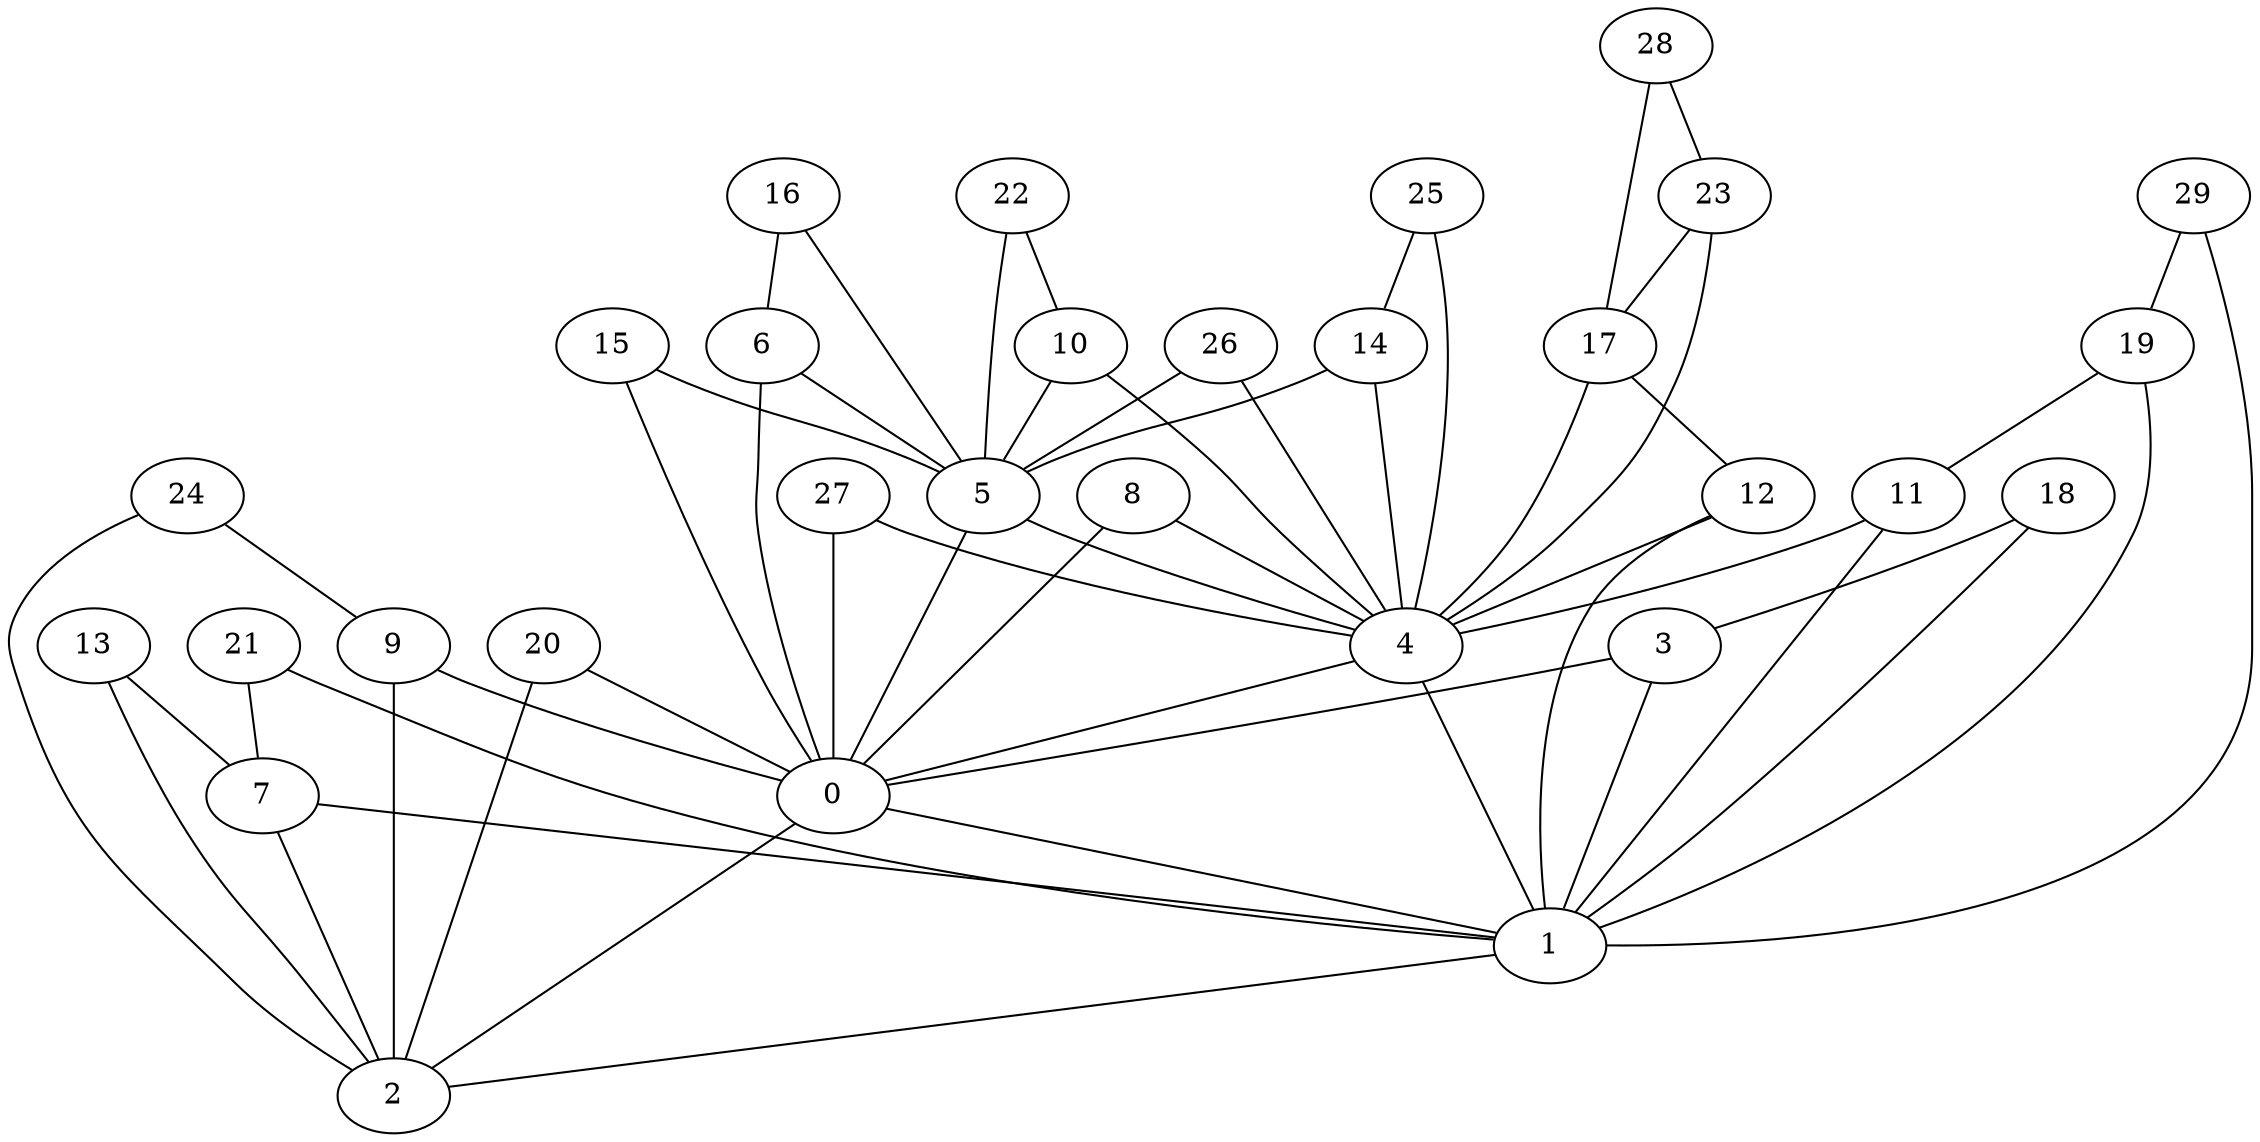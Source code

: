 graph {
	0 [label=0]
	1 [label=1]
	2 [label=2]
	3 [label=3]
	4 [label=4]
	5 [label=5]
	6 [label=6]
	7 [label=7]
	8 [label=8]
	9 [label=9]
	10 [label=10]
	11 [label=11]
	12 [label=12]
	13 [label=13]
	14 [label=14]
	15 [label=15]
	16 [label=16]
	17 [label=17]
	18 [label=18]
	19 [label=19]
	20 [label=20]
	21 [label=21]
	22 [label=22]
	23 [label=23]
	24 [label=24]
	25 [label=25]
	26 [label=26]
	27 [label=27]
	28 [label=28]
	29 [label=29]
	0 -- 1
	1 -- 2
	2 -- 0
	3 -- 0
	3 -- 1
	4 -- 0
	4 -- 1
	5 -- 4
	5 -- 0
	6 -- 5
	6 -- 0
	7 -- 1
	7 -- 2
	8 -- 4
	8 -- 0
	9 -- 2
	9 -- 0
	10 -- 5
	10 -- 4
	11 -- 4
	11 -- 1
	12 -- 4
	12 -- 1
	13 -- 7
	13 -- 2
	14 -- 5
	14 -- 4
	15 -- 5
	15 -- 0
	16 -- 6
	16 -- 5
	17 -- 12
	17 -- 4
	18 -- 3
	18 -- 1
	19 -- 11
	19 -- 1
	20 -- 2
	20 -- 0
	21 -- 7
	21 -- 1
	22 -- 10
	22 -- 5
	23 -- 17
	23 -- 4
	24 -- 9
	24 -- 2
	25 -- 14
	25 -- 4
	26 -- 5
	26 -- 4
	27 -- 4
	27 -- 0
	28 -- 23
	28 -- 17
	29 -- 19
	29 -- 1
}